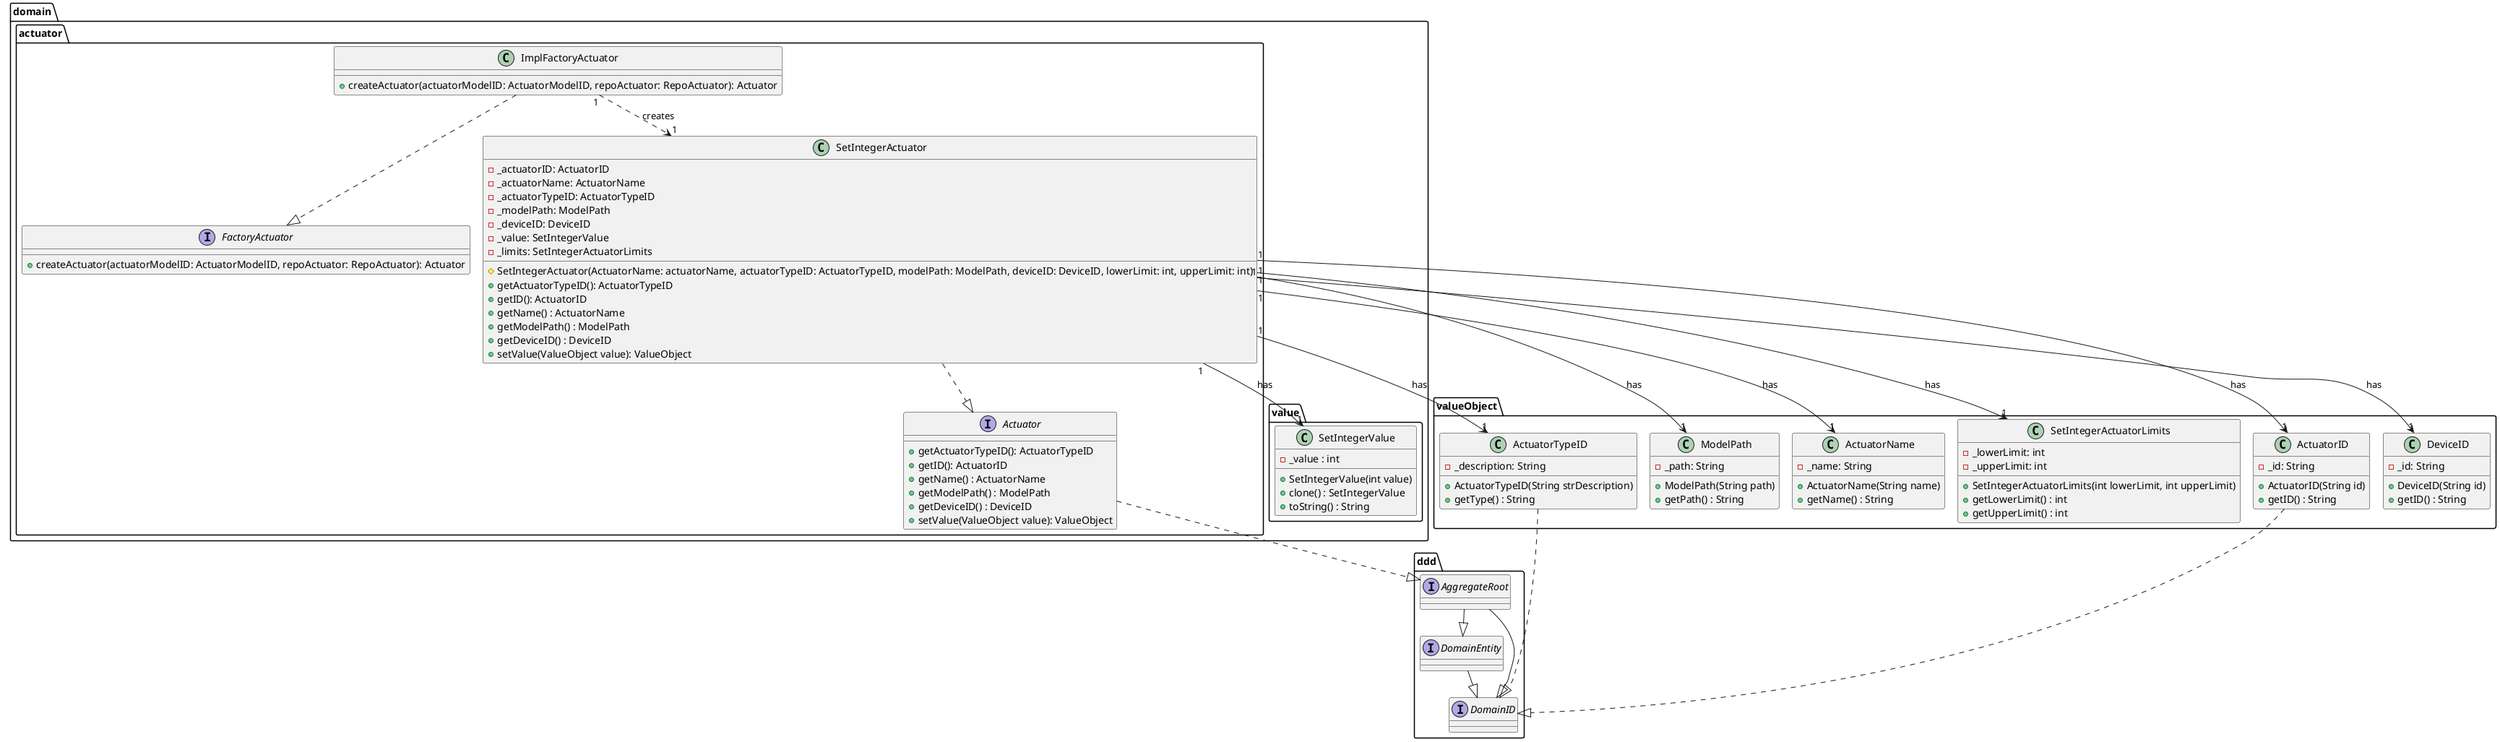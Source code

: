 @startuml
!pragma layout smetana

package domain.actuator {
    interface Actuator {
        + getActuatorTypeID(): ActuatorTypeID
                + getID(): ActuatorID
                + getName() : ActuatorName
                + getModelPath() : ModelPath
                + getDeviceID() : DeviceID
                + setValue(ValueObject value): ValueObject
    }
    interface FactoryActuator {
        + createActuator(actuatorModelID: ActuatorModelID, repoActuator: RepoActuator): Actuator
    }
    class ImplFactoryActuator {
        + createActuator(actuatorModelID: ActuatorModelID, repoActuator: RepoActuator): Actuator
    }

    class SetIntegerActuator {
        - _actuatorID: ActuatorID
        - _actuatorName: ActuatorName
        - _actuatorTypeID: ActuatorTypeID
        - _modelPath: ModelPath
        - _deviceID: DeviceID
        - _value: SetIntegerValue
        - _limits: SetIntegerActuatorLimits
        # SetIntegerActuator(ActuatorName: actuatorName, actuatorTypeID: ActuatorTypeID, modelPath: ModelPath, deviceID: DeviceID, lowerLimit: int, upperLimit: int)
        + getActuatorTypeID(): ActuatorTypeID
        + getID(): ActuatorID
        + getName() : ActuatorName
        + getModelPath() : ModelPath
        + getDeviceID() : DeviceID
        + setValue(ValueObject value): ValueObject
    }
}

package domain.value {
  class SetIntegerValue {
    - _value : int
    + SetIntegerValue(int value)
    + clone() : SetIntegerValue
    + toString() : String
  }
}

package valueObject {
    class ActuatorTypeID {
        - _description: String
        + ActuatorTypeID(String strDescription)
        + getType() : String
    }

    class ModelPath {
        - _path: String
        + ModelPath(String path)
        + getPath() : String
    }

    class ActuatorName {
        - _name: String
        + ActuatorName(String name)
        + getName() : String
    }

    class SetIntegerActuatorLimits {
        - _lowerLimit: int
        - _upperLimit: int
        + SetIntegerActuatorLimits(int lowerLimit, int upperLimit)
        + getLowerLimit() : int
        + getUpperLimit() : int
    }

    class ActuatorID {
        - _id: String
        + ActuatorID(String id)
        + getID() : String
    }

    class DeviceID {
        - _id: String
        + DeviceID(String id)
        + getID() : String
    }
}

package ddd {

  interface DomainEntity {
  }

  interface DomainID {
  }

  interface AggregateRoot {
  }
}

ImplFactoryActuator ..|> FactoryActuator
ImplFactoryActuator "1" ..> "1" SetIntegerActuator : creates

SetIntegerActuator ..|> Actuator
SetIntegerActuator "1" --> "1" SetIntegerValue : has
SetIntegerActuator "1" -->  "1" ActuatorTypeID : has
SetIntegerActuator "1" -->  "1" ModelPath : has
SetIntegerActuator "1" -->  "1" ActuatorName : has
SetIntegerActuator "1" -->  "1" SetIntegerActuatorLimits : has
SetIntegerActuator "1" -->  "1" ActuatorID : has
SetIntegerActuator "1" -->  "1" DeviceID : has

DomainEntity --|> DomainID
AggregateRoot --|> DomainEntity
AggregateRoot --|> DomainID

Actuator ..|> ddd.AggregateRoot

ActuatorTypeID ..|> ddd.DomainID
ActuatorID ..|> ddd.DomainID

@enduml
